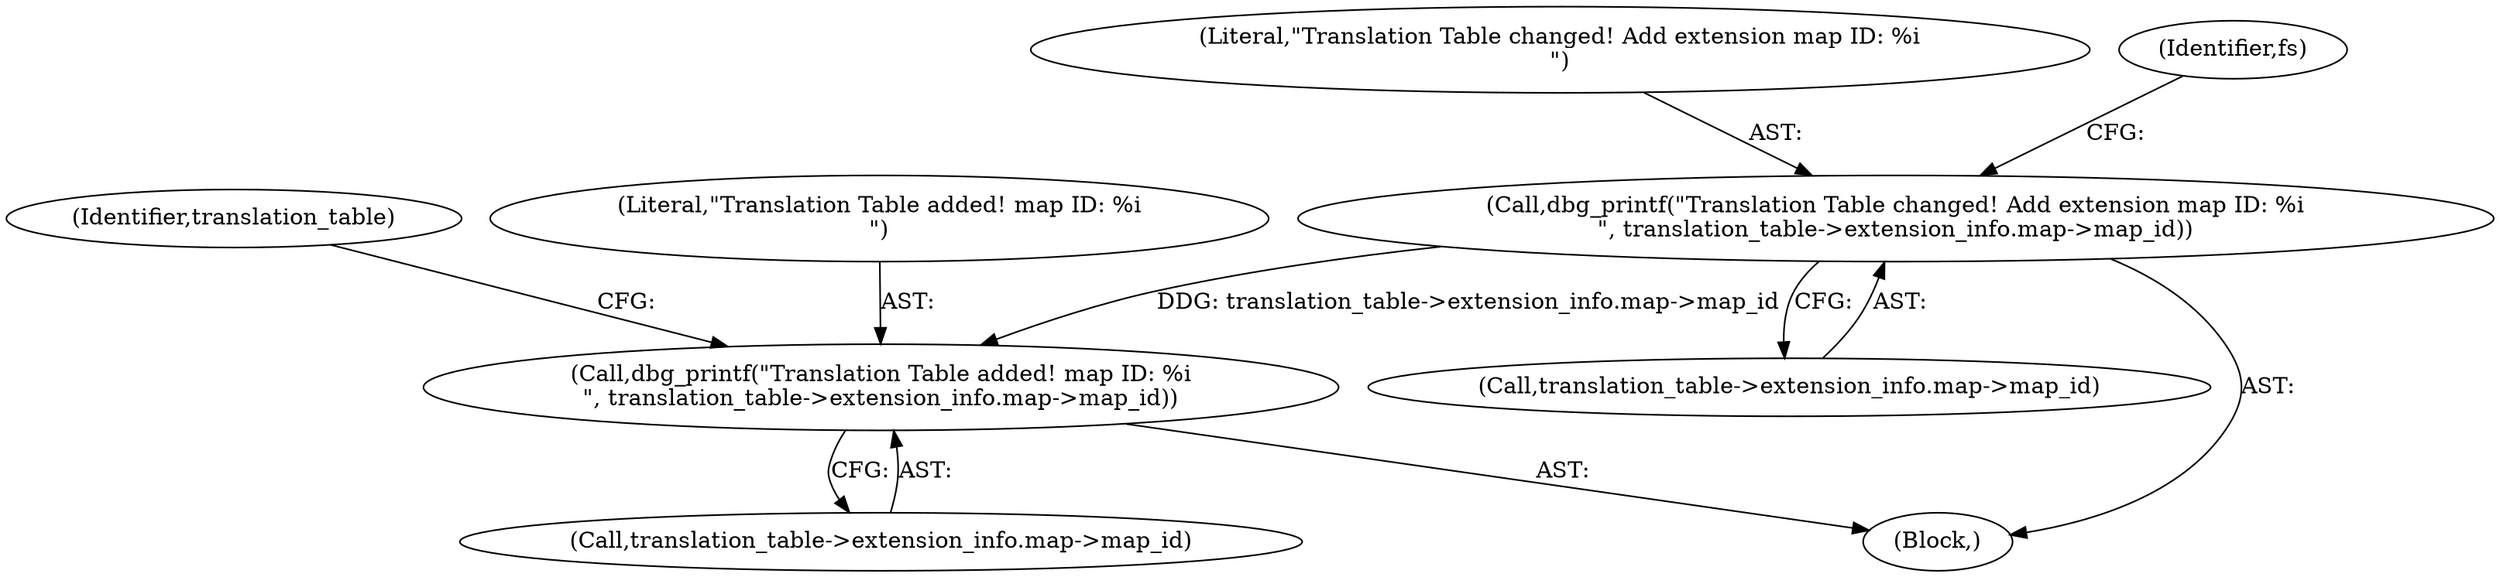 digraph "0_nfdump_3b006ededaf351f1723aea6c727c9edd1b1fff9b@pointer" {
"1000566" [label="(Call,dbg_printf(\"Translation Table changed! Add extension map ID: %i\n\", translation_table->extension_info.map->map_id))"];
"1000587" [label="(Call,dbg_printf(\"Translation Table added! map ID: %i\n\", translation_table->extension_info.map->map_id))"];
"1000567" [label="(Literal,\"Translation Table changed! Add extension map ID: %i\n\")"];
"1000576" [label="(Identifier,fs)"];
"1000565" [label="(Block,)"];
"1000566" [label="(Call,dbg_printf(\"Translation Table changed! Add extension map ID: %i\n\", translation_table->extension_info.map->map_id))"];
"1000587" [label="(Call,dbg_printf(\"Translation Table added! map ID: %i\n\", translation_table->extension_info.map->map_id))"];
"1000589" [label="(Call,translation_table->extension_info.map->map_id)"];
"1000599" [label="(Identifier,translation_table)"];
"1000588" [label="(Literal,\"Translation Table added! map ID: %i\n\")"];
"1000568" [label="(Call,translation_table->extension_info.map->map_id)"];
"1000566" -> "1000565"  [label="AST: "];
"1000566" -> "1000568"  [label="CFG: "];
"1000567" -> "1000566"  [label="AST: "];
"1000568" -> "1000566"  [label="AST: "];
"1000576" -> "1000566"  [label="CFG: "];
"1000566" -> "1000587"  [label="DDG: translation_table->extension_info.map->map_id"];
"1000587" -> "1000565"  [label="AST: "];
"1000587" -> "1000589"  [label="CFG: "];
"1000588" -> "1000587"  [label="AST: "];
"1000589" -> "1000587"  [label="AST: "];
"1000599" -> "1000587"  [label="CFG: "];
}
